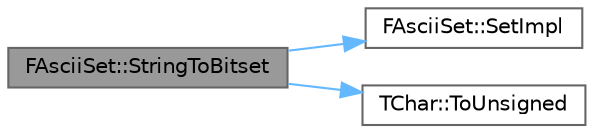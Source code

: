 digraph "FAsciiSet::StringToBitset"
{
 // INTERACTIVE_SVG=YES
 // LATEX_PDF_SIZE
  bgcolor="transparent";
  edge [fontname=Helvetica,fontsize=10,labelfontname=Helvetica,labelfontsize=10];
  node [fontname=Helvetica,fontsize=10,shape=box,height=0.2,width=0.4];
  rankdir="LR";
  Node1 [id="Node000001",label="FAsciiSet::StringToBitset",height=0.2,width=0.4,color="gray40", fillcolor="grey60", style="filled", fontcolor="black",tooltip=" "];
  Node1 -> Node2 [id="edge1_Node000001_Node000002",color="steelblue1",style="solid",tooltip=" "];
  Node2 [id="Node000002",label="FAsciiSet::SetImpl",height=0.2,width=0.4,color="grey40", fillcolor="white", style="filled",URL="$d4/d0e/classFAsciiSet.html#a9465a84c52c088ab71aa3bb6f43641a8",tooltip=" "];
  Node1 -> Node3 [id="edge2_Node000001_Node000003",color="steelblue1",style="solid",tooltip=" "];
  Node3 [id="Node000003",label="TChar::ToUnsigned",height=0.2,width=0.4,color="grey40", fillcolor="white", style="filled",URL="$d2/d80/structTChar.html#ac7400bf8226f7d18dbdd9ae1c745be24",tooltip="Avoid sign extension problems with signed characters smaller than int."];
}
